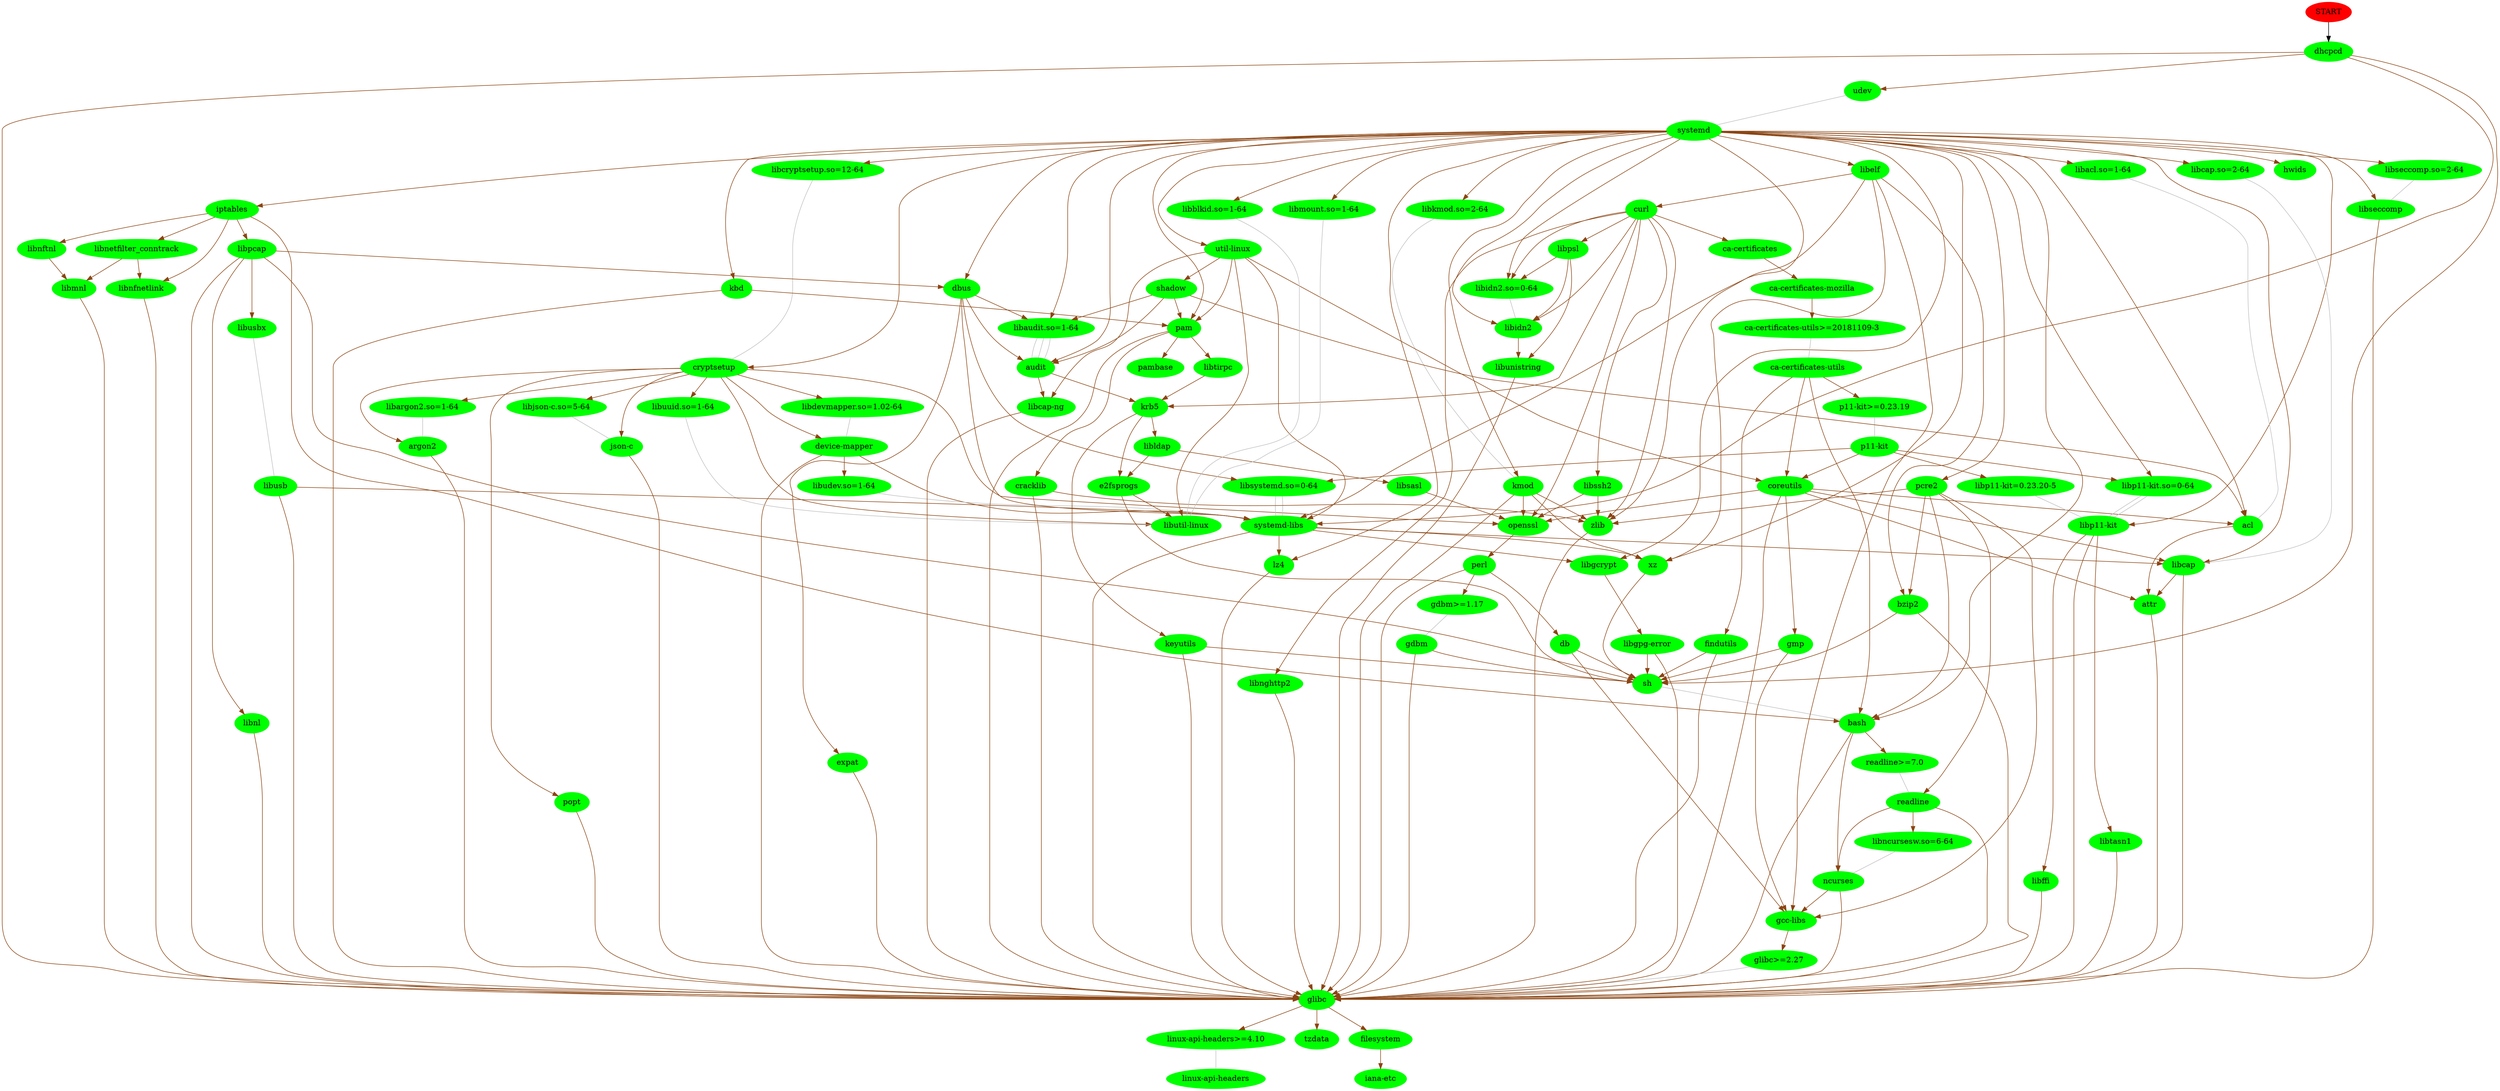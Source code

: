 digraph G { START [color=red, style=filled];
node [style=filled, color=green];
 "START" -> "dhcpcd";
"dhcpcd" -> "glibc" [color=chocolate4];
"glibc" -> "linux-api-headers>=4.10" [color=chocolate4];
"linux-api-headers>=4.10" -> "linux-api-headers" [arrowhead=none, color=grey];
"glibc" -> "tzdata" [color=chocolate4];
"glibc" -> "filesystem" [color=chocolate4];
"filesystem" -> "iana-etc" [color=chocolate4];
"dhcpcd" -> "sh" [color=chocolate4];
"sh" -> "bash" [arrowhead=none, color=grey];
"bash" -> "readline>=7.0" [color=chocolate4];
"readline>=7.0" -> "readline" [arrowhead=none, color=grey];
"readline" -> "glibc" [color=chocolate4];
"readline" -> "ncurses" [color=chocolate4];
"ncurses" -> "glibc" [color=chocolate4];
"ncurses" -> "gcc-libs" [color=chocolate4];
"gcc-libs" -> "glibc>=2.27" [color=chocolate4];
"glibc>=2.27" -> "glibc" [arrowhead=none, color=grey];
"readline" -> "libncursesw.so=6-64" [color=chocolate4];
"libncursesw.so=6-64" -> "ncurses" [arrowhead=none, color=grey];
"bash" -> "glibc" [color=chocolate4];
"bash" -> "ncurses" [color=chocolate4];
"dhcpcd" -> "udev" [color=chocolate4];
"udev" -> "systemd" [arrowhead=none, color=grey];
"systemd" -> "acl" [color=chocolate4];
"acl" -> "attr" [color=chocolate4];
"attr" -> "glibc" [color=chocolate4];
"systemd" -> "libacl.so=1-64" [color=chocolate4];
"libacl.so=1-64" -> "acl" [arrowhead=none, color=grey];
"systemd" -> "bash" [color=chocolate4];
"systemd" -> "cryptsetup" [color=chocolate4];
"cryptsetup" -> "device-mapper" [color=chocolate4];
"device-mapper" -> "glibc" [color=chocolate4];
"device-mapper" -> "systemd-libs" [color=chocolate4];
"systemd-libs" -> "glibc" [color=chocolate4];
"systemd-libs" -> "libcap" [color=chocolate4];
"libcap" -> "glibc" [color=chocolate4];
"libcap" -> "attr" [color=chocolate4];
"systemd-libs" -> "libgcrypt" [color=chocolate4];
"libgcrypt" -> "libgpg-error" [color=chocolate4];
"libgpg-error" -> "glibc" [color=chocolate4];
"libgpg-error" -> "sh" [color=chocolate4];
"systemd-libs" -> "lz4" [color=chocolate4];
"lz4" -> "glibc" [color=chocolate4];
"systemd-libs" -> "xz" [color=chocolate4];
"xz" -> "sh" [color=chocolate4];
"device-mapper" -> "libudev.so=1-64" [color=chocolate4];
"libudev.so=1-64" -> "systemd-libs" [arrowhead=none, color=grey];
"cryptsetup" -> "libdevmapper.so=1.02-64" [color=chocolate4];
"libdevmapper.so=1.02-64" -> "device-mapper" [arrowhead=none, color=grey];
"cryptsetup" -> "openssl" [color=chocolate4];
"openssl" -> "perl" [color=chocolate4];
"perl" -> "gdbm>=1.17" [color=chocolate4];
"gdbm>=1.17" -> "gdbm" [arrowhead=none, color=grey];
"gdbm" -> "glibc" [color=chocolate4];
"gdbm" -> "sh" [color=chocolate4];
"perl" -> "db" [color=chocolate4];
"db" -> "gcc-libs" [color=chocolate4];
"db" -> "sh" [color=chocolate4];
"perl" -> "glibc" [color=chocolate4];
"cryptsetup" -> "popt" [color=chocolate4];
"popt" -> "glibc" [color=chocolate4];
"cryptsetup" -> "libutil-linux" [color=chocolate4];
"cryptsetup" -> "libuuid.so=1-64" [color=chocolate4];
"libuuid.so=1-64" -> "libutil-linux" [arrowhead=none, color=grey];
"cryptsetup" -> "json-c" [color=chocolate4];
"json-c" -> "glibc" [color=chocolate4];
"cryptsetup" -> "libjson-c.so=5-64" [color=chocolate4];
"libjson-c.so=5-64" -> "json-c" [arrowhead=none, color=grey];
"cryptsetup" -> "argon2" [color=chocolate4];
"argon2" -> "glibc" [color=chocolate4];
"cryptsetup" -> "libargon2.so=1-64" [color=chocolate4];
"libargon2.so=1-64" -> "argon2" [arrowhead=none, color=grey];
"systemd" -> "libcryptsetup.so=12-64" [color=chocolate4];
"libcryptsetup.so=12-64" -> "cryptsetup" [arrowhead=none, color=grey];
"systemd" -> "dbus" [color=chocolate4];
"dbus" -> "systemd-libs" [color=chocolate4];
"dbus" -> "expat" [color=chocolate4];
"expat" -> "glibc" [color=chocolate4];
"dbus" -> "audit" [color=chocolate4];
"audit" -> "krb5" [color=chocolate4];
"krb5" -> "e2fsprogs" [color=chocolate4];
"e2fsprogs" -> "sh" [color=chocolate4];
"e2fsprogs" -> "libutil-linux" [color=chocolate4];
"krb5" -> "libldap" [color=chocolate4];
"libldap" -> "libsasl" [color=chocolate4];
"libsasl" -> "openssl" [color=chocolate4];
"libldap" -> "e2fsprogs" [color=chocolate4];
"krb5" -> "keyutils" [color=chocolate4];
"keyutils" -> "glibc" [color=chocolate4];
"keyutils" -> "sh" [color=chocolate4];
"audit" -> "libcap-ng" [color=chocolate4];
"libcap-ng" -> "glibc" [color=chocolate4];
"dbus" -> "libsystemd.so=0-64" [color=chocolate4];
"libsystemd.so=0-64" -> "systemd-libs" [arrowhead=none, color=grey];
"dbus" -> "libaudit.so=1-64" [color=chocolate4];
"libaudit.so=1-64" -> "audit" [arrowhead=none, color=grey];
"systemd" -> "iptables" [color=chocolate4];
"iptables" -> "libnftnl" [color=chocolate4];
"libnftnl" -> "libmnl" [color=chocolate4];
"libmnl" -> "glibc" [color=chocolate4];
"iptables" -> "libpcap" [color=chocolate4];
"libpcap" -> "glibc" [color=chocolate4];
"libpcap" -> "libnl" [color=chocolate4];
"libnl" -> "glibc" [color=chocolate4];
"libpcap" -> "sh" [color=chocolate4];
"libpcap" -> "libusbx" [color=chocolate4];
"libusbx" -> "libusb" [arrowhead=none, color=grey];
"libusb" -> "glibc" [color=chocolate4];
"libusb" -> "systemd-libs" [color=chocolate4];
"libpcap" -> "dbus" [color=chocolate4];
"iptables" -> "libnfnetlink" [color=chocolate4];
"libnfnetlink" -> "glibc" [color=chocolate4];
"iptables" -> "libnetfilter_conntrack" [color=chocolate4];
"libnetfilter_conntrack" -> "libnfnetlink" [color=chocolate4];
"libnetfilter_conntrack" -> "libmnl" [color=chocolate4];
"iptables" -> "bash" [color=chocolate4];
"systemd" -> "kbd" [color=chocolate4];
"kbd" -> "glibc" [color=chocolate4];
"kbd" -> "pam" [color=chocolate4];
"pam" -> "glibc" [color=chocolate4];
"pam" -> "cracklib" [color=chocolate4];
"cracklib" -> "glibc" [color=chocolate4];
"cracklib" -> "zlib" [color=chocolate4];
"zlib" -> "glibc" [color=chocolate4];
"pam" -> "libtirpc" [color=chocolate4];
"libtirpc" -> "krb5" [color=chocolate4];
"pam" -> "pambase" [color=chocolate4];
"systemd" -> "kmod" [color=chocolate4];
"kmod" -> "glibc" [color=chocolate4];
"kmod" -> "zlib" [color=chocolate4];
"kmod" -> "openssl" [color=chocolate4];
"kmod" -> "xz" [color=chocolate4];
"systemd" -> "libkmod.so=2-64" [color=chocolate4];
"libkmod.so=2-64" -> "kmod" [arrowhead=none, color=grey];
"systemd" -> "hwids" [color=chocolate4];
"systemd" -> "libcap" [color=chocolate4];
"systemd" -> "libcap.so=2-64" [color=chocolate4];
"libcap.so=2-64" -> "libcap" [arrowhead=none, color=grey];
"systemd" -> "libgcrypt" [color=chocolate4];
"systemd" -> "systemd-libs" [color=chocolate4];
"systemd" -> "libidn2" [color=chocolate4];
"libidn2" -> "libunistring" [color=chocolate4];
"libunistring" -> "glibc" [color=chocolate4];
"systemd" -> "libidn2.so=0-64" [color=chocolate4];
"libidn2.so=0-64" -> "libidn2" [arrowhead=none, color=grey];
"systemd" -> "lz4" [color=chocolate4];
"systemd" -> "pam" [color=chocolate4];
"systemd" -> "libelf" [color=chocolate4];
"libelf" -> "gcc-libs" [color=chocolate4];
"libelf" -> "zlib" [color=chocolate4];
"libelf" -> "bzip2" [color=chocolate4];
"bzip2" -> "glibc" [color=chocolate4];
"bzip2" -> "sh" [color=chocolate4];
"libelf" -> "xz" [color=chocolate4];
"libelf" -> "curl" [color=chocolate4];
"curl" -> "ca-certificates" [color=chocolate4];
"ca-certificates" -> "ca-certificates-mozilla" [color=chocolate4];
"ca-certificates-mozilla" -> "ca-certificates-utils>=20181109-3" [color=chocolate4];
"ca-certificates-utils>=20181109-3" -> "ca-certificates-utils" [arrowhead=none, color=grey];
"ca-certificates-utils" -> "bash" [color=chocolate4];
"ca-certificates-utils" -> "coreutils" [color=chocolate4];
"coreutils" -> "glibc" [color=chocolate4];
"coreutils" -> "acl" [color=chocolate4];
"coreutils" -> "attr" [color=chocolate4];
"coreutils" -> "gmp" [color=chocolate4];
"gmp" -> "gcc-libs" [color=chocolate4];
"gmp" -> "sh" [color=chocolate4];
"coreutils" -> "libcap" [color=chocolate4];
"coreutils" -> "openssl" [color=chocolate4];
"ca-certificates-utils" -> "findutils" [color=chocolate4];
"findutils" -> "glibc" [color=chocolate4];
"findutils" -> "sh" [color=chocolate4];
"ca-certificates-utils" -> "p11-kit>=0.23.19" [color=chocolate4];
"p11-kit>=0.23.19" -> "p11-kit" [arrowhead=none, color=grey];
"p11-kit" -> "libp11-kit=0.23.20-5" [color=chocolate4];
"libp11-kit=0.23.20-5" -> "libp11-kit" [arrowhead=none, color=grey];
"libp11-kit" -> "glibc" [color=chocolate4];
"libp11-kit" -> "libtasn1" [color=chocolate4];
"libtasn1" -> "glibc" [color=chocolate4];
"libp11-kit" -> "libffi" [color=chocolate4];
"libffi" -> "glibc" [color=chocolate4];
"p11-kit" -> "coreutils" [color=chocolate4];
"p11-kit" -> "libp11-kit.so=0-64" [color=chocolate4];
"libp11-kit.so=0-64" -> "libp11-kit" [arrowhead=none, color=grey];
"p11-kit" -> "libsystemd.so=0-64" [color=chocolate4];
"libsystemd.so=0-64" -> "systemd-libs" [arrowhead=none, color=grey];
"curl" -> "krb5" [color=chocolate4];
"curl" -> "libssh2" [color=chocolate4];
"libssh2" -> "openssl" [color=chocolate4];
"libssh2" -> "zlib" [color=chocolate4];
"curl" -> "openssl" [color=chocolate4];
"curl" -> "zlib" [color=chocolate4];
"curl" -> "libpsl" [color=chocolate4];
"libpsl" -> "libidn2" [color=chocolate4];
"libpsl" -> "libidn2.so=0-64" [color=chocolate4];
"libpsl" -> "libunistring" [color=chocolate4];
"curl" -> "libnghttp2" [color=chocolate4];
"libnghttp2" -> "glibc" [color=chocolate4];
"curl" -> "libidn2" [color=chocolate4];
"curl" -> "libidn2.so=0-64" [color=chocolate4];
"systemd" -> "libseccomp" [color=chocolate4];
"libseccomp" -> "glibc" [color=chocolate4];
"systemd" -> "libseccomp.so=2-64" [color=chocolate4];
"libseccomp.so=2-64" -> "libseccomp" [arrowhead=none, color=grey];
"systemd" -> "util-linux" [color=chocolate4];
"util-linux" -> "pam" [color=chocolate4];
"util-linux" -> "shadow" [color=chocolate4];
"shadow" -> "pam" [color=chocolate4];
"shadow" -> "acl" [color=chocolate4];
"shadow" -> "audit" [color=chocolate4];
"shadow" -> "libaudit.so=1-64" [color=chocolate4];
"libaudit.so=1-64" -> "audit" [arrowhead=none, color=grey];
"util-linux" -> "coreutils" [color=chocolate4];
"util-linux" -> "systemd-libs" [color=chocolate4];
"util-linux" -> "libcap-ng" [color=chocolate4];
"util-linux" -> "libutil-linux" [color=chocolate4];
"systemd" -> "libblkid.so=1-64" [color=chocolate4];
"libblkid.so=1-64" -> "libutil-linux" [arrowhead=none, color=grey];
"systemd" -> "libmount.so=1-64" [color=chocolate4];
"libmount.so=1-64" -> "libutil-linux" [arrowhead=none, color=grey];
"systemd" -> "xz" [color=chocolate4];
"systemd" -> "pcre2" [color=chocolate4];
"pcre2" -> "gcc-libs" [color=chocolate4];
"pcre2" -> "readline" [color=chocolate4];
"pcre2" -> "zlib" [color=chocolate4];
"pcre2" -> "bzip2" [color=chocolate4];
"pcre2" -> "bash" [color=chocolate4];
"systemd" -> "audit" [color=chocolate4];
"systemd" -> "libaudit.so=1-64" [color=chocolate4];
"libaudit.so=1-64" -> "audit" [arrowhead=none, color=grey];
"systemd" -> "libp11-kit" [color=chocolate4];
"systemd" -> "libp11-kit.so=0-64" [color=chocolate4];
"libp11-kit.so=0-64" -> "libp11-kit" [arrowhead=none, color=grey];
"dhcpcd" -> "systemd-libs" [color=chocolate4];
}

